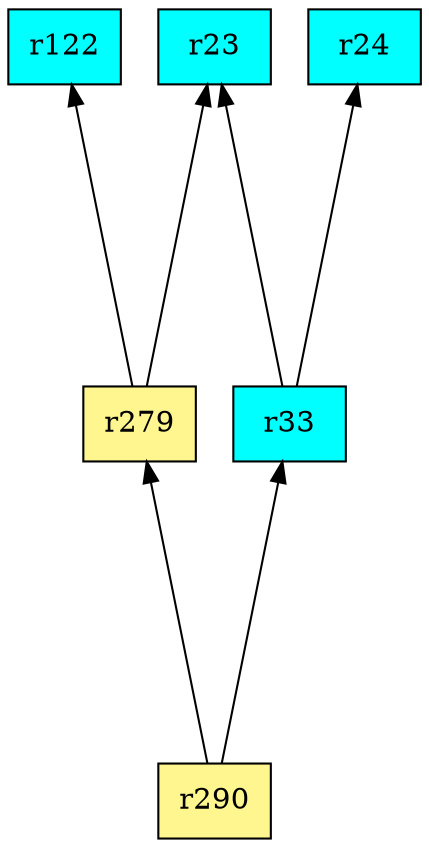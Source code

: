 digraph G {
rankdir=BT;ranksep="2.0";
"r290" [shape=record,fillcolor=khaki1,style=filled,label="{r290}"];
"r279" [shape=record,fillcolor=khaki1,style=filled,label="{r279}"];
"r122" [shape=record,fillcolor=cyan,style=filled,label="{r122}"];
"r24" [shape=record,fillcolor=cyan,style=filled,label="{r24}"];
"r23" [shape=record,fillcolor=cyan,style=filled,label="{r23}"];
"r33" [shape=record,fillcolor=cyan,style=filled,label="{r33}"];
"r290" -> "r33"
"r290" -> "r279"
"r279" -> "r122"
"r279" -> "r23"
"r33" -> "r24"
"r33" -> "r23"
}